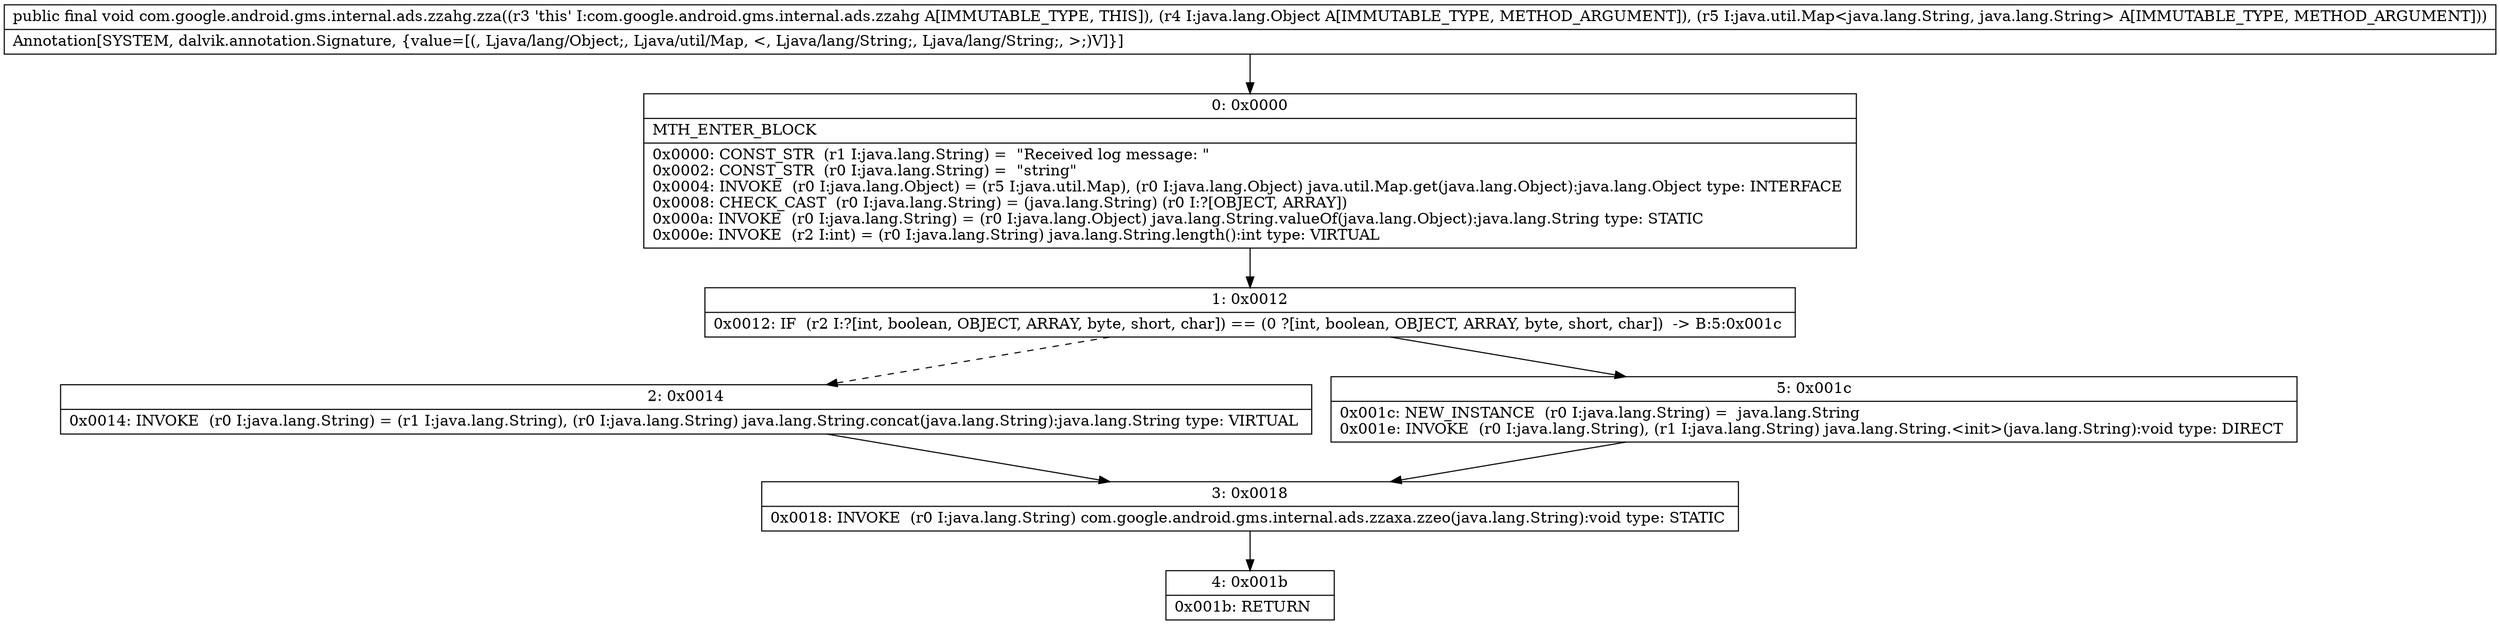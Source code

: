 digraph "CFG forcom.google.android.gms.internal.ads.zzahg.zza(Ljava\/lang\/Object;Ljava\/util\/Map;)V" {
Node_0 [shape=record,label="{0\:\ 0x0000|MTH_ENTER_BLOCK\l|0x0000: CONST_STR  (r1 I:java.lang.String) =  \"Received log message: \" \l0x0002: CONST_STR  (r0 I:java.lang.String) =  \"string\" \l0x0004: INVOKE  (r0 I:java.lang.Object) = (r5 I:java.util.Map), (r0 I:java.lang.Object) java.util.Map.get(java.lang.Object):java.lang.Object type: INTERFACE \l0x0008: CHECK_CAST  (r0 I:java.lang.String) = (java.lang.String) (r0 I:?[OBJECT, ARRAY]) \l0x000a: INVOKE  (r0 I:java.lang.String) = (r0 I:java.lang.Object) java.lang.String.valueOf(java.lang.Object):java.lang.String type: STATIC \l0x000e: INVOKE  (r2 I:int) = (r0 I:java.lang.String) java.lang.String.length():int type: VIRTUAL \l}"];
Node_1 [shape=record,label="{1\:\ 0x0012|0x0012: IF  (r2 I:?[int, boolean, OBJECT, ARRAY, byte, short, char]) == (0 ?[int, boolean, OBJECT, ARRAY, byte, short, char])  \-\> B:5:0x001c \l}"];
Node_2 [shape=record,label="{2\:\ 0x0014|0x0014: INVOKE  (r0 I:java.lang.String) = (r1 I:java.lang.String), (r0 I:java.lang.String) java.lang.String.concat(java.lang.String):java.lang.String type: VIRTUAL \l}"];
Node_3 [shape=record,label="{3\:\ 0x0018|0x0018: INVOKE  (r0 I:java.lang.String) com.google.android.gms.internal.ads.zzaxa.zzeo(java.lang.String):void type: STATIC \l}"];
Node_4 [shape=record,label="{4\:\ 0x001b|0x001b: RETURN   \l}"];
Node_5 [shape=record,label="{5\:\ 0x001c|0x001c: NEW_INSTANCE  (r0 I:java.lang.String) =  java.lang.String \l0x001e: INVOKE  (r0 I:java.lang.String), (r1 I:java.lang.String) java.lang.String.\<init\>(java.lang.String):void type: DIRECT \l}"];
MethodNode[shape=record,label="{public final void com.google.android.gms.internal.ads.zzahg.zza((r3 'this' I:com.google.android.gms.internal.ads.zzahg A[IMMUTABLE_TYPE, THIS]), (r4 I:java.lang.Object A[IMMUTABLE_TYPE, METHOD_ARGUMENT]), (r5 I:java.util.Map\<java.lang.String, java.lang.String\> A[IMMUTABLE_TYPE, METHOD_ARGUMENT]))  | Annotation[SYSTEM, dalvik.annotation.Signature, \{value=[(, Ljava\/lang\/Object;, Ljava\/util\/Map, \<, Ljava\/lang\/String;, Ljava\/lang\/String;, \>;)V]\}]\l}"];
MethodNode -> Node_0;
Node_0 -> Node_1;
Node_1 -> Node_2[style=dashed];
Node_1 -> Node_5;
Node_2 -> Node_3;
Node_3 -> Node_4;
Node_5 -> Node_3;
}

